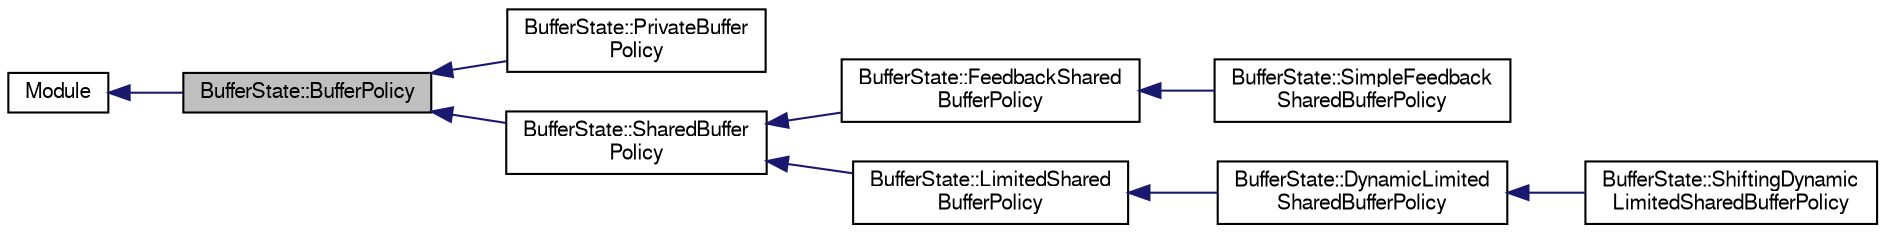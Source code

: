 digraph "BufferState::BufferPolicy"
{
  bgcolor="transparent";
  edge [fontname="FreeSans",fontsize="10",labelfontname="FreeSans",labelfontsize="10"];
  node [fontname="FreeSans",fontsize="10",shape=record];
  rankdir="LR";
  Node0 [label="BufferState::BufferPolicy",height=0.2,width=0.4,color="black", fillcolor="grey75", style="filled", fontcolor="black"];
  Node1 -> Node0 [dir="back",color="midnightblue",fontsize="10",style="solid",fontname="FreeSans"];
  Node1 [label="Module",height=0.2,width=0.4,color="black",URL="$classModule.html"];
  Node0 -> Node2 [dir="back",color="midnightblue",fontsize="10",style="solid",fontname="FreeSans"];
  Node2 [label="BufferState::PrivateBuffer\lPolicy",height=0.2,width=0.4,color="black",URL="$classBufferState_1_1PrivateBufferPolicy.html"];
  Node0 -> Node3 [dir="back",color="midnightblue",fontsize="10",style="solid",fontname="FreeSans"];
  Node3 [label="BufferState::SharedBuffer\lPolicy",height=0.2,width=0.4,color="black",URL="$classBufferState_1_1SharedBufferPolicy.html"];
  Node3 -> Node4 [dir="back",color="midnightblue",fontsize="10",style="solid",fontname="FreeSans"];
  Node4 [label="BufferState::FeedbackShared\lBufferPolicy",height=0.2,width=0.4,color="black",URL="$classBufferState_1_1FeedbackSharedBufferPolicy.html"];
  Node4 -> Node5 [dir="back",color="midnightblue",fontsize="10",style="solid",fontname="FreeSans"];
  Node5 [label="BufferState::SimpleFeedback\lSharedBufferPolicy",height=0.2,width=0.4,color="black",URL="$classBufferState_1_1SimpleFeedbackSharedBufferPolicy.html"];
  Node3 -> Node6 [dir="back",color="midnightblue",fontsize="10",style="solid",fontname="FreeSans"];
  Node6 [label="BufferState::LimitedShared\lBufferPolicy",height=0.2,width=0.4,color="black",URL="$classBufferState_1_1LimitedSharedBufferPolicy.html"];
  Node6 -> Node7 [dir="back",color="midnightblue",fontsize="10",style="solid",fontname="FreeSans"];
  Node7 [label="BufferState::DynamicLimited\lSharedBufferPolicy",height=0.2,width=0.4,color="black",URL="$classBufferState_1_1DynamicLimitedSharedBufferPolicy.html"];
  Node7 -> Node8 [dir="back",color="midnightblue",fontsize="10",style="solid",fontname="FreeSans"];
  Node8 [label="BufferState::ShiftingDynamic\lLimitedSharedBufferPolicy",height=0.2,width=0.4,color="black",URL="$classBufferState_1_1ShiftingDynamicLimitedSharedBufferPolicy.html"];
}
